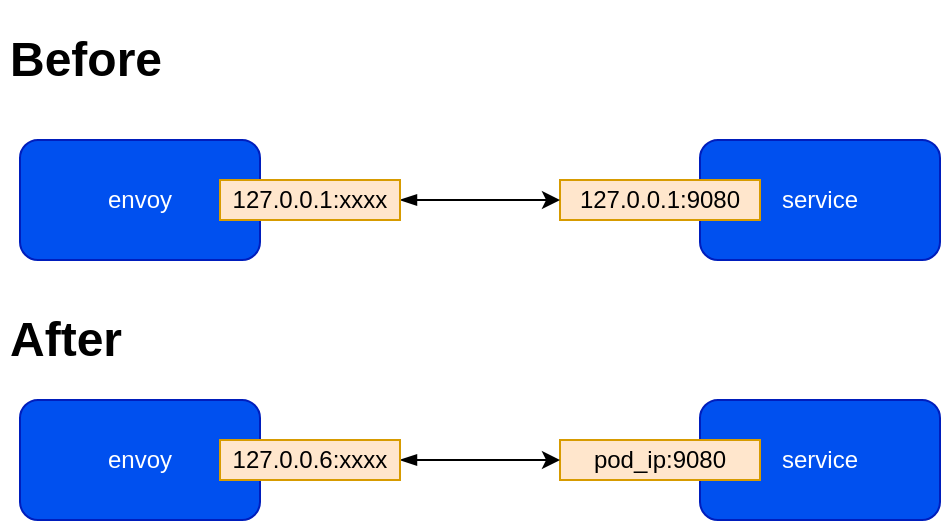 <mxfile version="14.4.2" type="github">
  <diagram id="wo49QV2-JNsMRJkJcrv5" name="Page-1">
    <mxGraphModel dx="782" dy="475" grid="1" gridSize="10" guides="1" tooltips="1" connect="1" arrows="1" fold="1" page="1" pageScale="1" pageWidth="850" pageHeight="1100" math="0" shadow="0">
      <root>
        <mxCell id="0" />
        <mxCell id="1" parent="0" />
        <mxCell id="aTHE934DpPoNSxwtd_ln-1" value="envoy" style="rounded=1;whiteSpace=wrap;html=1;fillColor=#0050ef;strokeColor=#001DBC;fontColor=#ffffff;" vertex="1" parent="1">
          <mxGeometry x="120" y="160" width="120" height="60" as="geometry" />
        </mxCell>
        <mxCell id="aTHE934DpPoNSxwtd_ln-2" value="service" style="rounded=1;whiteSpace=wrap;html=1;fillColor=#0050ef;strokeColor=#001DBC;fontColor=#ffffff;" vertex="1" parent="1">
          <mxGeometry x="460" y="160" width="120" height="60" as="geometry" />
        </mxCell>
        <mxCell id="aTHE934DpPoNSxwtd_ln-3" value="127.0.0.1:9080" style="text;html=1;strokeColor=#d79b00;fillColor=#ffe6cc;align=center;verticalAlign=middle;whiteSpace=wrap;rounded=0;" vertex="1" parent="1">
          <mxGeometry x="390" y="180" width="100" height="20" as="geometry" />
        </mxCell>
        <mxCell id="aTHE934DpPoNSxwtd_ln-5" style="edgeStyle=orthogonalEdgeStyle;rounded=1;orthogonalLoop=1;jettySize=auto;html=1;entryX=0;entryY=0.5;entryDx=0;entryDy=0;startArrow=blockThin;startFill=1;" edge="1" parent="1" source="aTHE934DpPoNSxwtd_ln-4" target="aTHE934DpPoNSxwtd_ln-3">
          <mxGeometry relative="1" as="geometry" />
        </mxCell>
        <mxCell id="aTHE934DpPoNSxwtd_ln-4" value="127.0.0.1:xxxx" style="text;html=1;strokeColor=#d79b00;fillColor=#ffe6cc;align=center;verticalAlign=middle;whiteSpace=wrap;rounded=0;" vertex="1" parent="1">
          <mxGeometry x="220" y="180" width="90" height="20" as="geometry" />
        </mxCell>
        <mxCell id="aTHE934DpPoNSxwtd_ln-6" value="envoy" style="rounded=1;whiteSpace=wrap;html=1;fillColor=#0050ef;strokeColor=#001DBC;fontColor=#ffffff;" vertex="1" parent="1">
          <mxGeometry x="120" y="290" width="120" height="60" as="geometry" />
        </mxCell>
        <mxCell id="aTHE934DpPoNSxwtd_ln-7" value="service" style="rounded=1;whiteSpace=wrap;html=1;fillColor=#0050ef;strokeColor=#001DBC;fontColor=#ffffff;" vertex="1" parent="1">
          <mxGeometry x="460" y="290" width="120" height="60" as="geometry" />
        </mxCell>
        <mxCell id="aTHE934DpPoNSxwtd_ln-8" value="pod_ip:9080" style="text;html=1;strokeColor=#d79b00;fillColor=#ffe6cc;align=center;verticalAlign=middle;whiteSpace=wrap;rounded=0;" vertex="1" parent="1">
          <mxGeometry x="390" y="310" width="100" height="20" as="geometry" />
        </mxCell>
        <mxCell id="aTHE934DpPoNSxwtd_ln-9" style="edgeStyle=orthogonalEdgeStyle;rounded=0;orthogonalLoop=1;jettySize=auto;html=1;entryX=0;entryY=0.5;entryDx=0;entryDy=0;startArrow=blockThin;startFill=1;" edge="1" parent="1" source="aTHE934DpPoNSxwtd_ln-10" target="aTHE934DpPoNSxwtd_ln-8">
          <mxGeometry relative="1" as="geometry" />
        </mxCell>
        <mxCell id="aTHE934DpPoNSxwtd_ln-10" value="127.0.0.6:xxxx" style="text;html=1;strokeColor=#d79b00;fillColor=#ffe6cc;align=center;verticalAlign=middle;whiteSpace=wrap;rounded=0;" vertex="1" parent="1">
          <mxGeometry x="220" y="310" width="90" height="20" as="geometry" />
        </mxCell>
        <mxCell id="aTHE934DpPoNSxwtd_ln-11" value="&lt;h1&gt;Before&lt;/h1&gt;" style="text;html=1;strokeColor=none;fillColor=none;spacing=5;spacingTop=-20;whiteSpace=wrap;overflow=hidden;rounded=0;" vertex="1" parent="1">
          <mxGeometry x="110" y="100" width="190" height="40" as="geometry" />
        </mxCell>
        <mxCell id="aTHE934DpPoNSxwtd_ln-12" value="&lt;h1&gt;After&lt;/h1&gt;" style="text;html=1;strokeColor=none;fillColor=none;spacing=5;spacingTop=-20;whiteSpace=wrap;overflow=hidden;rounded=0;" vertex="1" parent="1">
          <mxGeometry x="110" y="240" width="190" height="40" as="geometry" />
        </mxCell>
      </root>
    </mxGraphModel>
  </diagram>
</mxfile>
